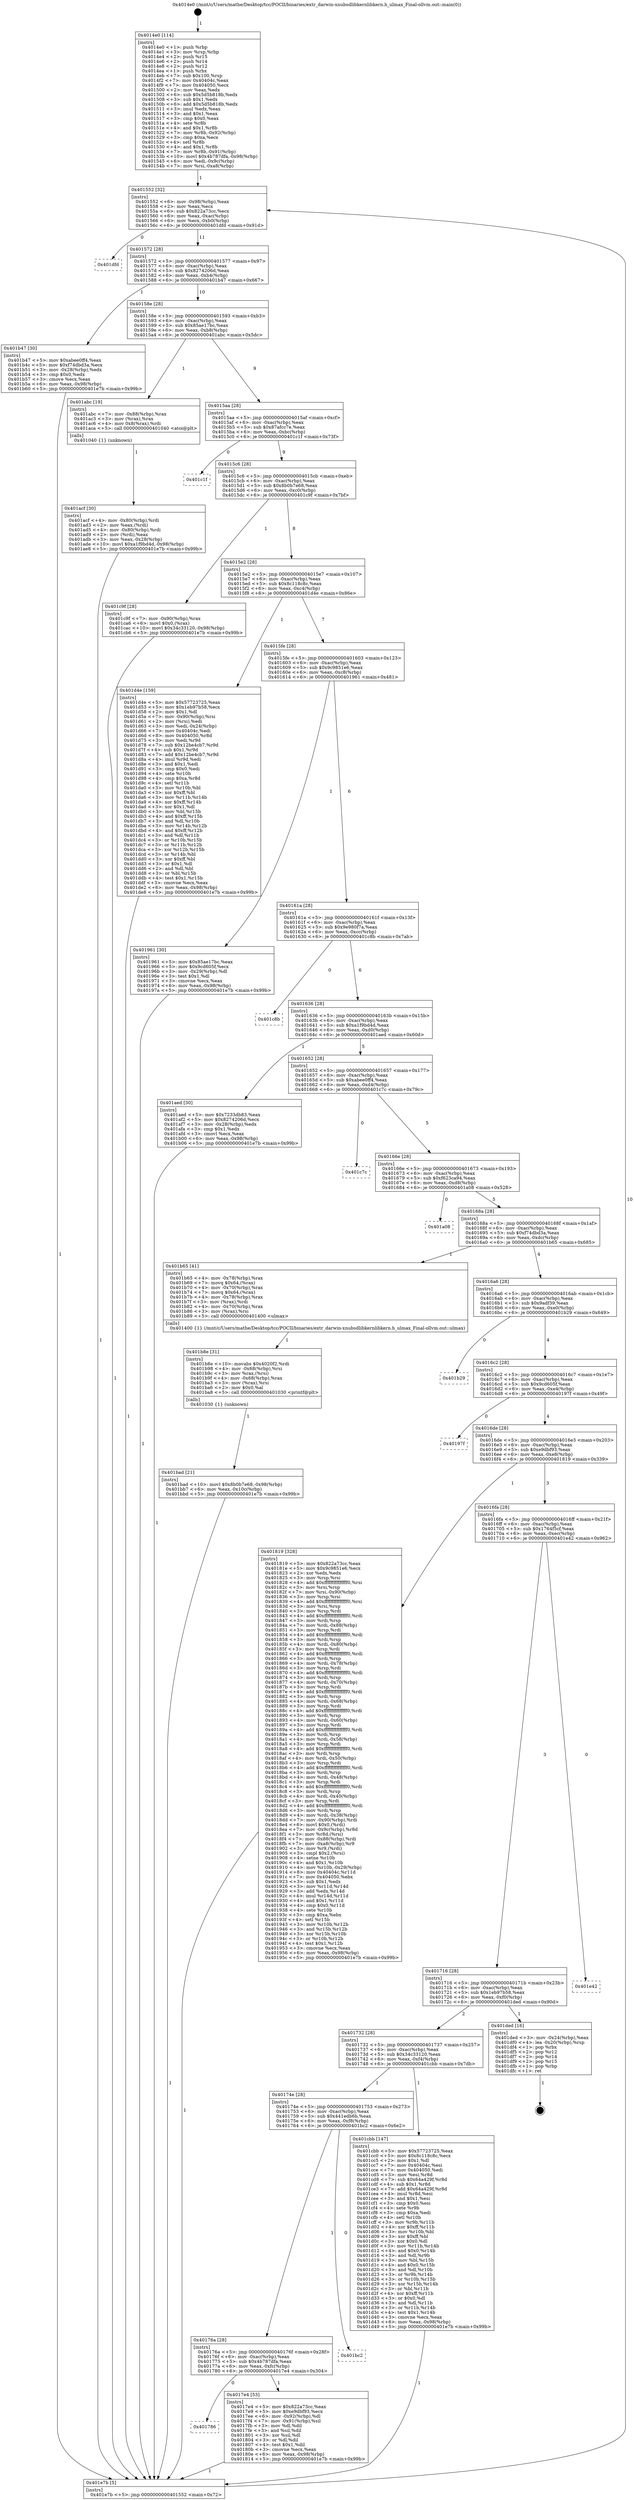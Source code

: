 digraph "0x4014e0" {
  label = "0x4014e0 (/mnt/c/Users/mathe/Desktop/tcc/POCII/binaries/extr_darwin-xnubsdlibkernlibkern.h_ulmax_Final-ollvm.out::main(0))"
  labelloc = "t"
  node[shape=record]

  Entry [label="",width=0.3,height=0.3,shape=circle,fillcolor=black,style=filled]
  "0x401552" [label="{
     0x401552 [32]\l
     | [instrs]\l
     &nbsp;&nbsp;0x401552 \<+6\>: mov -0x98(%rbp),%eax\l
     &nbsp;&nbsp;0x401558 \<+2\>: mov %eax,%ecx\l
     &nbsp;&nbsp;0x40155a \<+6\>: sub $0x822a73cc,%ecx\l
     &nbsp;&nbsp;0x401560 \<+6\>: mov %eax,-0xac(%rbp)\l
     &nbsp;&nbsp;0x401566 \<+6\>: mov %ecx,-0xb0(%rbp)\l
     &nbsp;&nbsp;0x40156c \<+6\>: je 0000000000401dfd \<main+0x91d\>\l
  }"]
  "0x401dfd" [label="{
     0x401dfd\l
  }", style=dashed]
  "0x401572" [label="{
     0x401572 [28]\l
     | [instrs]\l
     &nbsp;&nbsp;0x401572 \<+5\>: jmp 0000000000401577 \<main+0x97\>\l
     &nbsp;&nbsp;0x401577 \<+6\>: mov -0xac(%rbp),%eax\l
     &nbsp;&nbsp;0x40157d \<+5\>: sub $0x8274206d,%eax\l
     &nbsp;&nbsp;0x401582 \<+6\>: mov %eax,-0xb4(%rbp)\l
     &nbsp;&nbsp;0x401588 \<+6\>: je 0000000000401b47 \<main+0x667\>\l
  }"]
  Exit [label="",width=0.3,height=0.3,shape=circle,fillcolor=black,style=filled,peripheries=2]
  "0x401b47" [label="{
     0x401b47 [30]\l
     | [instrs]\l
     &nbsp;&nbsp;0x401b47 \<+5\>: mov $0xabee0ff4,%eax\l
     &nbsp;&nbsp;0x401b4c \<+5\>: mov $0xf74dbd3a,%ecx\l
     &nbsp;&nbsp;0x401b51 \<+3\>: mov -0x28(%rbp),%edx\l
     &nbsp;&nbsp;0x401b54 \<+3\>: cmp $0x0,%edx\l
     &nbsp;&nbsp;0x401b57 \<+3\>: cmove %ecx,%eax\l
     &nbsp;&nbsp;0x401b5a \<+6\>: mov %eax,-0x98(%rbp)\l
     &nbsp;&nbsp;0x401b60 \<+5\>: jmp 0000000000401e7b \<main+0x99b\>\l
  }"]
  "0x40158e" [label="{
     0x40158e [28]\l
     | [instrs]\l
     &nbsp;&nbsp;0x40158e \<+5\>: jmp 0000000000401593 \<main+0xb3\>\l
     &nbsp;&nbsp;0x401593 \<+6\>: mov -0xac(%rbp),%eax\l
     &nbsp;&nbsp;0x401599 \<+5\>: sub $0x85ae17bc,%eax\l
     &nbsp;&nbsp;0x40159e \<+6\>: mov %eax,-0xb8(%rbp)\l
     &nbsp;&nbsp;0x4015a4 \<+6\>: je 0000000000401abc \<main+0x5dc\>\l
  }"]
  "0x401bad" [label="{
     0x401bad [21]\l
     | [instrs]\l
     &nbsp;&nbsp;0x401bad \<+10\>: movl $0x8b0b7e68,-0x98(%rbp)\l
     &nbsp;&nbsp;0x401bb7 \<+6\>: mov %eax,-0x10c(%rbp)\l
     &nbsp;&nbsp;0x401bbd \<+5\>: jmp 0000000000401e7b \<main+0x99b\>\l
  }"]
  "0x401abc" [label="{
     0x401abc [19]\l
     | [instrs]\l
     &nbsp;&nbsp;0x401abc \<+7\>: mov -0x88(%rbp),%rax\l
     &nbsp;&nbsp;0x401ac3 \<+3\>: mov (%rax),%rax\l
     &nbsp;&nbsp;0x401ac6 \<+4\>: mov 0x8(%rax),%rdi\l
     &nbsp;&nbsp;0x401aca \<+5\>: call 0000000000401040 \<atoi@plt\>\l
     | [calls]\l
     &nbsp;&nbsp;0x401040 \{1\} (unknown)\l
  }"]
  "0x4015aa" [label="{
     0x4015aa [28]\l
     | [instrs]\l
     &nbsp;&nbsp;0x4015aa \<+5\>: jmp 00000000004015af \<main+0xcf\>\l
     &nbsp;&nbsp;0x4015af \<+6\>: mov -0xac(%rbp),%eax\l
     &nbsp;&nbsp;0x4015b5 \<+5\>: sub $0x87afcc7e,%eax\l
     &nbsp;&nbsp;0x4015ba \<+6\>: mov %eax,-0xbc(%rbp)\l
     &nbsp;&nbsp;0x4015c0 \<+6\>: je 0000000000401c1f \<main+0x73f\>\l
  }"]
  "0x401b8e" [label="{
     0x401b8e [31]\l
     | [instrs]\l
     &nbsp;&nbsp;0x401b8e \<+10\>: movabs $0x4020f2,%rdi\l
     &nbsp;&nbsp;0x401b98 \<+4\>: mov -0x68(%rbp),%rsi\l
     &nbsp;&nbsp;0x401b9c \<+3\>: mov %rax,(%rsi)\l
     &nbsp;&nbsp;0x401b9f \<+4\>: mov -0x68(%rbp),%rax\l
     &nbsp;&nbsp;0x401ba3 \<+3\>: mov (%rax),%rsi\l
     &nbsp;&nbsp;0x401ba6 \<+2\>: mov $0x0,%al\l
     &nbsp;&nbsp;0x401ba8 \<+5\>: call 0000000000401030 \<printf@plt\>\l
     | [calls]\l
     &nbsp;&nbsp;0x401030 \{1\} (unknown)\l
  }"]
  "0x401c1f" [label="{
     0x401c1f\l
  }", style=dashed]
  "0x4015c6" [label="{
     0x4015c6 [28]\l
     | [instrs]\l
     &nbsp;&nbsp;0x4015c6 \<+5\>: jmp 00000000004015cb \<main+0xeb\>\l
     &nbsp;&nbsp;0x4015cb \<+6\>: mov -0xac(%rbp),%eax\l
     &nbsp;&nbsp;0x4015d1 \<+5\>: sub $0x8b0b7e68,%eax\l
     &nbsp;&nbsp;0x4015d6 \<+6\>: mov %eax,-0xc0(%rbp)\l
     &nbsp;&nbsp;0x4015dc \<+6\>: je 0000000000401c9f \<main+0x7bf\>\l
  }"]
  "0x401acf" [label="{
     0x401acf [30]\l
     | [instrs]\l
     &nbsp;&nbsp;0x401acf \<+4\>: mov -0x80(%rbp),%rdi\l
     &nbsp;&nbsp;0x401ad3 \<+2\>: mov %eax,(%rdi)\l
     &nbsp;&nbsp;0x401ad5 \<+4\>: mov -0x80(%rbp),%rdi\l
     &nbsp;&nbsp;0x401ad9 \<+2\>: mov (%rdi),%eax\l
     &nbsp;&nbsp;0x401adb \<+3\>: mov %eax,-0x28(%rbp)\l
     &nbsp;&nbsp;0x401ade \<+10\>: movl $0xa1f9bd4d,-0x98(%rbp)\l
     &nbsp;&nbsp;0x401ae8 \<+5\>: jmp 0000000000401e7b \<main+0x99b\>\l
  }"]
  "0x401c9f" [label="{
     0x401c9f [28]\l
     | [instrs]\l
     &nbsp;&nbsp;0x401c9f \<+7\>: mov -0x90(%rbp),%rax\l
     &nbsp;&nbsp;0x401ca6 \<+6\>: movl $0x0,(%rax)\l
     &nbsp;&nbsp;0x401cac \<+10\>: movl $0x34c33120,-0x98(%rbp)\l
     &nbsp;&nbsp;0x401cb6 \<+5\>: jmp 0000000000401e7b \<main+0x99b\>\l
  }"]
  "0x4015e2" [label="{
     0x4015e2 [28]\l
     | [instrs]\l
     &nbsp;&nbsp;0x4015e2 \<+5\>: jmp 00000000004015e7 \<main+0x107\>\l
     &nbsp;&nbsp;0x4015e7 \<+6\>: mov -0xac(%rbp),%eax\l
     &nbsp;&nbsp;0x4015ed \<+5\>: sub $0x8c118c8c,%eax\l
     &nbsp;&nbsp;0x4015f2 \<+6\>: mov %eax,-0xc4(%rbp)\l
     &nbsp;&nbsp;0x4015f8 \<+6\>: je 0000000000401d4e \<main+0x86e\>\l
  }"]
  "0x4014e0" [label="{
     0x4014e0 [114]\l
     | [instrs]\l
     &nbsp;&nbsp;0x4014e0 \<+1\>: push %rbp\l
     &nbsp;&nbsp;0x4014e1 \<+3\>: mov %rsp,%rbp\l
     &nbsp;&nbsp;0x4014e4 \<+2\>: push %r15\l
     &nbsp;&nbsp;0x4014e6 \<+2\>: push %r14\l
     &nbsp;&nbsp;0x4014e8 \<+2\>: push %r12\l
     &nbsp;&nbsp;0x4014ea \<+1\>: push %rbx\l
     &nbsp;&nbsp;0x4014eb \<+7\>: sub $0x100,%rsp\l
     &nbsp;&nbsp;0x4014f2 \<+7\>: mov 0x40404c,%eax\l
     &nbsp;&nbsp;0x4014f9 \<+7\>: mov 0x404050,%ecx\l
     &nbsp;&nbsp;0x401500 \<+2\>: mov %eax,%edx\l
     &nbsp;&nbsp;0x401502 \<+6\>: sub $0x5d5b818b,%edx\l
     &nbsp;&nbsp;0x401508 \<+3\>: sub $0x1,%edx\l
     &nbsp;&nbsp;0x40150b \<+6\>: add $0x5d5b818b,%edx\l
     &nbsp;&nbsp;0x401511 \<+3\>: imul %edx,%eax\l
     &nbsp;&nbsp;0x401514 \<+3\>: and $0x1,%eax\l
     &nbsp;&nbsp;0x401517 \<+3\>: cmp $0x0,%eax\l
     &nbsp;&nbsp;0x40151a \<+4\>: sete %r8b\l
     &nbsp;&nbsp;0x40151e \<+4\>: and $0x1,%r8b\l
     &nbsp;&nbsp;0x401522 \<+7\>: mov %r8b,-0x92(%rbp)\l
     &nbsp;&nbsp;0x401529 \<+3\>: cmp $0xa,%ecx\l
     &nbsp;&nbsp;0x40152c \<+4\>: setl %r8b\l
     &nbsp;&nbsp;0x401530 \<+4\>: and $0x1,%r8b\l
     &nbsp;&nbsp;0x401534 \<+7\>: mov %r8b,-0x91(%rbp)\l
     &nbsp;&nbsp;0x40153b \<+10\>: movl $0x4b787dfa,-0x98(%rbp)\l
     &nbsp;&nbsp;0x401545 \<+6\>: mov %edi,-0x9c(%rbp)\l
     &nbsp;&nbsp;0x40154b \<+7\>: mov %rsi,-0xa8(%rbp)\l
  }"]
  "0x401d4e" [label="{
     0x401d4e [159]\l
     | [instrs]\l
     &nbsp;&nbsp;0x401d4e \<+5\>: mov $0x57723725,%eax\l
     &nbsp;&nbsp;0x401d53 \<+5\>: mov $0x1eb97b58,%ecx\l
     &nbsp;&nbsp;0x401d58 \<+2\>: mov $0x1,%dl\l
     &nbsp;&nbsp;0x401d5a \<+7\>: mov -0x90(%rbp),%rsi\l
     &nbsp;&nbsp;0x401d61 \<+2\>: mov (%rsi),%edi\l
     &nbsp;&nbsp;0x401d63 \<+3\>: mov %edi,-0x24(%rbp)\l
     &nbsp;&nbsp;0x401d66 \<+7\>: mov 0x40404c,%edi\l
     &nbsp;&nbsp;0x401d6d \<+8\>: mov 0x404050,%r8d\l
     &nbsp;&nbsp;0x401d75 \<+3\>: mov %edi,%r9d\l
     &nbsp;&nbsp;0x401d78 \<+7\>: sub $0x12be4cb7,%r9d\l
     &nbsp;&nbsp;0x401d7f \<+4\>: sub $0x1,%r9d\l
     &nbsp;&nbsp;0x401d83 \<+7\>: add $0x12be4cb7,%r9d\l
     &nbsp;&nbsp;0x401d8a \<+4\>: imul %r9d,%edi\l
     &nbsp;&nbsp;0x401d8e \<+3\>: and $0x1,%edi\l
     &nbsp;&nbsp;0x401d91 \<+3\>: cmp $0x0,%edi\l
     &nbsp;&nbsp;0x401d94 \<+4\>: sete %r10b\l
     &nbsp;&nbsp;0x401d98 \<+4\>: cmp $0xa,%r8d\l
     &nbsp;&nbsp;0x401d9c \<+4\>: setl %r11b\l
     &nbsp;&nbsp;0x401da0 \<+3\>: mov %r10b,%bl\l
     &nbsp;&nbsp;0x401da3 \<+3\>: xor $0xff,%bl\l
     &nbsp;&nbsp;0x401da6 \<+3\>: mov %r11b,%r14b\l
     &nbsp;&nbsp;0x401da9 \<+4\>: xor $0xff,%r14b\l
     &nbsp;&nbsp;0x401dad \<+3\>: xor $0x1,%dl\l
     &nbsp;&nbsp;0x401db0 \<+3\>: mov %bl,%r15b\l
     &nbsp;&nbsp;0x401db3 \<+4\>: and $0xff,%r15b\l
     &nbsp;&nbsp;0x401db7 \<+3\>: and %dl,%r10b\l
     &nbsp;&nbsp;0x401dba \<+3\>: mov %r14b,%r12b\l
     &nbsp;&nbsp;0x401dbd \<+4\>: and $0xff,%r12b\l
     &nbsp;&nbsp;0x401dc1 \<+3\>: and %dl,%r11b\l
     &nbsp;&nbsp;0x401dc4 \<+3\>: or %r10b,%r15b\l
     &nbsp;&nbsp;0x401dc7 \<+3\>: or %r11b,%r12b\l
     &nbsp;&nbsp;0x401dca \<+3\>: xor %r12b,%r15b\l
     &nbsp;&nbsp;0x401dcd \<+3\>: or %r14b,%bl\l
     &nbsp;&nbsp;0x401dd0 \<+3\>: xor $0xff,%bl\l
     &nbsp;&nbsp;0x401dd3 \<+3\>: or $0x1,%dl\l
     &nbsp;&nbsp;0x401dd6 \<+2\>: and %dl,%bl\l
     &nbsp;&nbsp;0x401dd8 \<+3\>: or %bl,%r15b\l
     &nbsp;&nbsp;0x401ddb \<+4\>: test $0x1,%r15b\l
     &nbsp;&nbsp;0x401ddf \<+3\>: cmovne %ecx,%eax\l
     &nbsp;&nbsp;0x401de2 \<+6\>: mov %eax,-0x98(%rbp)\l
     &nbsp;&nbsp;0x401de8 \<+5\>: jmp 0000000000401e7b \<main+0x99b\>\l
  }"]
  "0x4015fe" [label="{
     0x4015fe [28]\l
     | [instrs]\l
     &nbsp;&nbsp;0x4015fe \<+5\>: jmp 0000000000401603 \<main+0x123\>\l
     &nbsp;&nbsp;0x401603 \<+6\>: mov -0xac(%rbp),%eax\l
     &nbsp;&nbsp;0x401609 \<+5\>: sub $0x9c9851e6,%eax\l
     &nbsp;&nbsp;0x40160e \<+6\>: mov %eax,-0xc8(%rbp)\l
     &nbsp;&nbsp;0x401614 \<+6\>: je 0000000000401961 \<main+0x481\>\l
  }"]
  "0x401e7b" [label="{
     0x401e7b [5]\l
     | [instrs]\l
     &nbsp;&nbsp;0x401e7b \<+5\>: jmp 0000000000401552 \<main+0x72\>\l
  }"]
  "0x401961" [label="{
     0x401961 [30]\l
     | [instrs]\l
     &nbsp;&nbsp;0x401961 \<+5\>: mov $0x85ae17bc,%eax\l
     &nbsp;&nbsp;0x401966 \<+5\>: mov $0x9cd605f,%ecx\l
     &nbsp;&nbsp;0x40196b \<+3\>: mov -0x29(%rbp),%dl\l
     &nbsp;&nbsp;0x40196e \<+3\>: test $0x1,%dl\l
     &nbsp;&nbsp;0x401971 \<+3\>: cmovne %ecx,%eax\l
     &nbsp;&nbsp;0x401974 \<+6\>: mov %eax,-0x98(%rbp)\l
     &nbsp;&nbsp;0x40197a \<+5\>: jmp 0000000000401e7b \<main+0x99b\>\l
  }"]
  "0x40161a" [label="{
     0x40161a [28]\l
     | [instrs]\l
     &nbsp;&nbsp;0x40161a \<+5\>: jmp 000000000040161f \<main+0x13f\>\l
     &nbsp;&nbsp;0x40161f \<+6\>: mov -0xac(%rbp),%eax\l
     &nbsp;&nbsp;0x401625 \<+5\>: sub $0x9e980f7a,%eax\l
     &nbsp;&nbsp;0x40162a \<+6\>: mov %eax,-0xcc(%rbp)\l
     &nbsp;&nbsp;0x401630 \<+6\>: je 0000000000401c8b \<main+0x7ab\>\l
  }"]
  "0x401786" [label="{
     0x401786\l
  }", style=dashed]
  "0x401c8b" [label="{
     0x401c8b\l
  }", style=dashed]
  "0x401636" [label="{
     0x401636 [28]\l
     | [instrs]\l
     &nbsp;&nbsp;0x401636 \<+5\>: jmp 000000000040163b \<main+0x15b\>\l
     &nbsp;&nbsp;0x40163b \<+6\>: mov -0xac(%rbp),%eax\l
     &nbsp;&nbsp;0x401641 \<+5\>: sub $0xa1f9bd4d,%eax\l
     &nbsp;&nbsp;0x401646 \<+6\>: mov %eax,-0xd0(%rbp)\l
     &nbsp;&nbsp;0x40164c \<+6\>: je 0000000000401aed \<main+0x60d\>\l
  }"]
  "0x4017e4" [label="{
     0x4017e4 [53]\l
     | [instrs]\l
     &nbsp;&nbsp;0x4017e4 \<+5\>: mov $0x822a73cc,%eax\l
     &nbsp;&nbsp;0x4017e9 \<+5\>: mov $0xe9dbf93,%ecx\l
     &nbsp;&nbsp;0x4017ee \<+6\>: mov -0x92(%rbp),%dl\l
     &nbsp;&nbsp;0x4017f4 \<+7\>: mov -0x91(%rbp),%sil\l
     &nbsp;&nbsp;0x4017fb \<+3\>: mov %dl,%dil\l
     &nbsp;&nbsp;0x4017fe \<+3\>: and %sil,%dil\l
     &nbsp;&nbsp;0x401801 \<+3\>: xor %sil,%dl\l
     &nbsp;&nbsp;0x401804 \<+3\>: or %dl,%dil\l
     &nbsp;&nbsp;0x401807 \<+4\>: test $0x1,%dil\l
     &nbsp;&nbsp;0x40180b \<+3\>: cmovne %ecx,%eax\l
     &nbsp;&nbsp;0x40180e \<+6\>: mov %eax,-0x98(%rbp)\l
     &nbsp;&nbsp;0x401814 \<+5\>: jmp 0000000000401e7b \<main+0x99b\>\l
  }"]
  "0x401aed" [label="{
     0x401aed [30]\l
     | [instrs]\l
     &nbsp;&nbsp;0x401aed \<+5\>: mov $0x7233db83,%eax\l
     &nbsp;&nbsp;0x401af2 \<+5\>: mov $0x8274206d,%ecx\l
     &nbsp;&nbsp;0x401af7 \<+3\>: mov -0x28(%rbp),%edx\l
     &nbsp;&nbsp;0x401afa \<+3\>: cmp $0x1,%edx\l
     &nbsp;&nbsp;0x401afd \<+3\>: cmovl %ecx,%eax\l
     &nbsp;&nbsp;0x401b00 \<+6\>: mov %eax,-0x98(%rbp)\l
     &nbsp;&nbsp;0x401b06 \<+5\>: jmp 0000000000401e7b \<main+0x99b\>\l
  }"]
  "0x401652" [label="{
     0x401652 [28]\l
     | [instrs]\l
     &nbsp;&nbsp;0x401652 \<+5\>: jmp 0000000000401657 \<main+0x177\>\l
     &nbsp;&nbsp;0x401657 \<+6\>: mov -0xac(%rbp),%eax\l
     &nbsp;&nbsp;0x40165d \<+5\>: sub $0xabee0ff4,%eax\l
     &nbsp;&nbsp;0x401662 \<+6\>: mov %eax,-0xd4(%rbp)\l
     &nbsp;&nbsp;0x401668 \<+6\>: je 0000000000401c7c \<main+0x79c\>\l
  }"]
  "0x40176a" [label="{
     0x40176a [28]\l
     | [instrs]\l
     &nbsp;&nbsp;0x40176a \<+5\>: jmp 000000000040176f \<main+0x28f\>\l
     &nbsp;&nbsp;0x40176f \<+6\>: mov -0xac(%rbp),%eax\l
     &nbsp;&nbsp;0x401775 \<+5\>: sub $0x4b787dfa,%eax\l
     &nbsp;&nbsp;0x40177a \<+6\>: mov %eax,-0xfc(%rbp)\l
     &nbsp;&nbsp;0x401780 \<+6\>: je 00000000004017e4 \<main+0x304\>\l
  }"]
  "0x401c7c" [label="{
     0x401c7c\l
  }", style=dashed]
  "0x40166e" [label="{
     0x40166e [28]\l
     | [instrs]\l
     &nbsp;&nbsp;0x40166e \<+5\>: jmp 0000000000401673 \<main+0x193\>\l
     &nbsp;&nbsp;0x401673 \<+6\>: mov -0xac(%rbp),%eax\l
     &nbsp;&nbsp;0x401679 \<+5\>: sub $0xf623ca94,%eax\l
     &nbsp;&nbsp;0x40167e \<+6\>: mov %eax,-0xd8(%rbp)\l
     &nbsp;&nbsp;0x401684 \<+6\>: je 0000000000401a08 \<main+0x528\>\l
  }"]
  "0x401bc2" [label="{
     0x401bc2\l
  }", style=dashed]
  "0x401a08" [label="{
     0x401a08\l
  }", style=dashed]
  "0x40168a" [label="{
     0x40168a [28]\l
     | [instrs]\l
     &nbsp;&nbsp;0x40168a \<+5\>: jmp 000000000040168f \<main+0x1af\>\l
     &nbsp;&nbsp;0x40168f \<+6\>: mov -0xac(%rbp),%eax\l
     &nbsp;&nbsp;0x401695 \<+5\>: sub $0xf74dbd3a,%eax\l
     &nbsp;&nbsp;0x40169a \<+6\>: mov %eax,-0xdc(%rbp)\l
     &nbsp;&nbsp;0x4016a0 \<+6\>: je 0000000000401b65 \<main+0x685\>\l
  }"]
  "0x40174e" [label="{
     0x40174e [28]\l
     | [instrs]\l
     &nbsp;&nbsp;0x40174e \<+5\>: jmp 0000000000401753 \<main+0x273\>\l
     &nbsp;&nbsp;0x401753 \<+6\>: mov -0xac(%rbp),%eax\l
     &nbsp;&nbsp;0x401759 \<+5\>: sub $0x441edb6b,%eax\l
     &nbsp;&nbsp;0x40175e \<+6\>: mov %eax,-0xf8(%rbp)\l
     &nbsp;&nbsp;0x401764 \<+6\>: je 0000000000401bc2 \<main+0x6e2\>\l
  }"]
  "0x401b65" [label="{
     0x401b65 [41]\l
     | [instrs]\l
     &nbsp;&nbsp;0x401b65 \<+4\>: mov -0x78(%rbp),%rax\l
     &nbsp;&nbsp;0x401b69 \<+7\>: movq $0x64,(%rax)\l
     &nbsp;&nbsp;0x401b70 \<+4\>: mov -0x70(%rbp),%rax\l
     &nbsp;&nbsp;0x401b74 \<+7\>: movq $0x64,(%rax)\l
     &nbsp;&nbsp;0x401b7b \<+4\>: mov -0x78(%rbp),%rax\l
     &nbsp;&nbsp;0x401b7f \<+3\>: mov (%rax),%rdi\l
     &nbsp;&nbsp;0x401b82 \<+4\>: mov -0x70(%rbp),%rax\l
     &nbsp;&nbsp;0x401b86 \<+3\>: mov (%rax),%rsi\l
     &nbsp;&nbsp;0x401b89 \<+5\>: call 0000000000401400 \<ulmax\>\l
     | [calls]\l
     &nbsp;&nbsp;0x401400 \{1\} (/mnt/c/Users/mathe/Desktop/tcc/POCII/binaries/extr_darwin-xnubsdlibkernlibkern.h_ulmax_Final-ollvm.out::ulmax)\l
  }"]
  "0x4016a6" [label="{
     0x4016a6 [28]\l
     | [instrs]\l
     &nbsp;&nbsp;0x4016a6 \<+5\>: jmp 00000000004016ab \<main+0x1cb\>\l
     &nbsp;&nbsp;0x4016ab \<+6\>: mov -0xac(%rbp),%eax\l
     &nbsp;&nbsp;0x4016b1 \<+5\>: sub $0x9adf39,%eax\l
     &nbsp;&nbsp;0x4016b6 \<+6\>: mov %eax,-0xe0(%rbp)\l
     &nbsp;&nbsp;0x4016bc \<+6\>: je 0000000000401b29 \<main+0x649\>\l
  }"]
  "0x401cbb" [label="{
     0x401cbb [147]\l
     | [instrs]\l
     &nbsp;&nbsp;0x401cbb \<+5\>: mov $0x57723725,%eax\l
     &nbsp;&nbsp;0x401cc0 \<+5\>: mov $0x8c118c8c,%ecx\l
     &nbsp;&nbsp;0x401cc5 \<+2\>: mov $0x1,%dl\l
     &nbsp;&nbsp;0x401cc7 \<+7\>: mov 0x40404c,%esi\l
     &nbsp;&nbsp;0x401cce \<+7\>: mov 0x404050,%edi\l
     &nbsp;&nbsp;0x401cd5 \<+3\>: mov %esi,%r8d\l
     &nbsp;&nbsp;0x401cd8 \<+7\>: sub $0x64a429f,%r8d\l
     &nbsp;&nbsp;0x401cdf \<+4\>: sub $0x1,%r8d\l
     &nbsp;&nbsp;0x401ce3 \<+7\>: add $0x64a429f,%r8d\l
     &nbsp;&nbsp;0x401cea \<+4\>: imul %r8d,%esi\l
     &nbsp;&nbsp;0x401cee \<+3\>: and $0x1,%esi\l
     &nbsp;&nbsp;0x401cf1 \<+3\>: cmp $0x0,%esi\l
     &nbsp;&nbsp;0x401cf4 \<+4\>: sete %r9b\l
     &nbsp;&nbsp;0x401cf8 \<+3\>: cmp $0xa,%edi\l
     &nbsp;&nbsp;0x401cfb \<+4\>: setl %r10b\l
     &nbsp;&nbsp;0x401cff \<+3\>: mov %r9b,%r11b\l
     &nbsp;&nbsp;0x401d02 \<+4\>: xor $0xff,%r11b\l
     &nbsp;&nbsp;0x401d06 \<+3\>: mov %r10b,%bl\l
     &nbsp;&nbsp;0x401d09 \<+3\>: xor $0xff,%bl\l
     &nbsp;&nbsp;0x401d0c \<+3\>: xor $0x0,%dl\l
     &nbsp;&nbsp;0x401d0f \<+3\>: mov %r11b,%r14b\l
     &nbsp;&nbsp;0x401d12 \<+4\>: and $0x0,%r14b\l
     &nbsp;&nbsp;0x401d16 \<+3\>: and %dl,%r9b\l
     &nbsp;&nbsp;0x401d19 \<+3\>: mov %bl,%r15b\l
     &nbsp;&nbsp;0x401d1c \<+4\>: and $0x0,%r15b\l
     &nbsp;&nbsp;0x401d20 \<+3\>: and %dl,%r10b\l
     &nbsp;&nbsp;0x401d23 \<+3\>: or %r9b,%r14b\l
     &nbsp;&nbsp;0x401d26 \<+3\>: or %r10b,%r15b\l
     &nbsp;&nbsp;0x401d29 \<+3\>: xor %r15b,%r14b\l
     &nbsp;&nbsp;0x401d2c \<+3\>: or %bl,%r11b\l
     &nbsp;&nbsp;0x401d2f \<+4\>: xor $0xff,%r11b\l
     &nbsp;&nbsp;0x401d33 \<+3\>: or $0x0,%dl\l
     &nbsp;&nbsp;0x401d36 \<+3\>: and %dl,%r11b\l
     &nbsp;&nbsp;0x401d39 \<+3\>: or %r11b,%r14b\l
     &nbsp;&nbsp;0x401d3c \<+4\>: test $0x1,%r14b\l
     &nbsp;&nbsp;0x401d40 \<+3\>: cmovne %ecx,%eax\l
     &nbsp;&nbsp;0x401d43 \<+6\>: mov %eax,-0x98(%rbp)\l
     &nbsp;&nbsp;0x401d49 \<+5\>: jmp 0000000000401e7b \<main+0x99b\>\l
  }"]
  "0x401b29" [label="{
     0x401b29\l
  }", style=dashed]
  "0x4016c2" [label="{
     0x4016c2 [28]\l
     | [instrs]\l
     &nbsp;&nbsp;0x4016c2 \<+5\>: jmp 00000000004016c7 \<main+0x1e7\>\l
     &nbsp;&nbsp;0x4016c7 \<+6\>: mov -0xac(%rbp),%eax\l
     &nbsp;&nbsp;0x4016cd \<+5\>: sub $0x9cd605f,%eax\l
     &nbsp;&nbsp;0x4016d2 \<+6\>: mov %eax,-0xe4(%rbp)\l
     &nbsp;&nbsp;0x4016d8 \<+6\>: je 000000000040197f \<main+0x49f\>\l
  }"]
  "0x401732" [label="{
     0x401732 [28]\l
     | [instrs]\l
     &nbsp;&nbsp;0x401732 \<+5\>: jmp 0000000000401737 \<main+0x257\>\l
     &nbsp;&nbsp;0x401737 \<+6\>: mov -0xac(%rbp),%eax\l
     &nbsp;&nbsp;0x40173d \<+5\>: sub $0x34c33120,%eax\l
     &nbsp;&nbsp;0x401742 \<+6\>: mov %eax,-0xf4(%rbp)\l
     &nbsp;&nbsp;0x401748 \<+6\>: je 0000000000401cbb \<main+0x7db\>\l
  }"]
  "0x40197f" [label="{
     0x40197f\l
  }", style=dashed]
  "0x4016de" [label="{
     0x4016de [28]\l
     | [instrs]\l
     &nbsp;&nbsp;0x4016de \<+5\>: jmp 00000000004016e3 \<main+0x203\>\l
     &nbsp;&nbsp;0x4016e3 \<+6\>: mov -0xac(%rbp),%eax\l
     &nbsp;&nbsp;0x4016e9 \<+5\>: sub $0xe9dbf93,%eax\l
     &nbsp;&nbsp;0x4016ee \<+6\>: mov %eax,-0xe8(%rbp)\l
     &nbsp;&nbsp;0x4016f4 \<+6\>: je 0000000000401819 \<main+0x339\>\l
  }"]
  "0x401ded" [label="{
     0x401ded [16]\l
     | [instrs]\l
     &nbsp;&nbsp;0x401ded \<+3\>: mov -0x24(%rbp),%eax\l
     &nbsp;&nbsp;0x401df0 \<+4\>: lea -0x20(%rbp),%rsp\l
     &nbsp;&nbsp;0x401df4 \<+1\>: pop %rbx\l
     &nbsp;&nbsp;0x401df5 \<+2\>: pop %r12\l
     &nbsp;&nbsp;0x401df7 \<+2\>: pop %r14\l
     &nbsp;&nbsp;0x401df9 \<+2\>: pop %r15\l
     &nbsp;&nbsp;0x401dfb \<+1\>: pop %rbp\l
     &nbsp;&nbsp;0x401dfc \<+1\>: ret\l
  }"]
  "0x401819" [label="{
     0x401819 [328]\l
     | [instrs]\l
     &nbsp;&nbsp;0x401819 \<+5\>: mov $0x822a73cc,%eax\l
     &nbsp;&nbsp;0x40181e \<+5\>: mov $0x9c9851e6,%ecx\l
     &nbsp;&nbsp;0x401823 \<+2\>: xor %edx,%edx\l
     &nbsp;&nbsp;0x401825 \<+3\>: mov %rsp,%rsi\l
     &nbsp;&nbsp;0x401828 \<+4\>: add $0xfffffffffffffff0,%rsi\l
     &nbsp;&nbsp;0x40182c \<+3\>: mov %rsi,%rsp\l
     &nbsp;&nbsp;0x40182f \<+7\>: mov %rsi,-0x90(%rbp)\l
     &nbsp;&nbsp;0x401836 \<+3\>: mov %rsp,%rsi\l
     &nbsp;&nbsp;0x401839 \<+4\>: add $0xfffffffffffffff0,%rsi\l
     &nbsp;&nbsp;0x40183d \<+3\>: mov %rsi,%rsp\l
     &nbsp;&nbsp;0x401840 \<+3\>: mov %rsp,%rdi\l
     &nbsp;&nbsp;0x401843 \<+4\>: add $0xfffffffffffffff0,%rdi\l
     &nbsp;&nbsp;0x401847 \<+3\>: mov %rdi,%rsp\l
     &nbsp;&nbsp;0x40184a \<+7\>: mov %rdi,-0x88(%rbp)\l
     &nbsp;&nbsp;0x401851 \<+3\>: mov %rsp,%rdi\l
     &nbsp;&nbsp;0x401854 \<+4\>: add $0xfffffffffffffff0,%rdi\l
     &nbsp;&nbsp;0x401858 \<+3\>: mov %rdi,%rsp\l
     &nbsp;&nbsp;0x40185b \<+4\>: mov %rdi,-0x80(%rbp)\l
     &nbsp;&nbsp;0x40185f \<+3\>: mov %rsp,%rdi\l
     &nbsp;&nbsp;0x401862 \<+4\>: add $0xfffffffffffffff0,%rdi\l
     &nbsp;&nbsp;0x401866 \<+3\>: mov %rdi,%rsp\l
     &nbsp;&nbsp;0x401869 \<+4\>: mov %rdi,-0x78(%rbp)\l
     &nbsp;&nbsp;0x40186d \<+3\>: mov %rsp,%rdi\l
     &nbsp;&nbsp;0x401870 \<+4\>: add $0xfffffffffffffff0,%rdi\l
     &nbsp;&nbsp;0x401874 \<+3\>: mov %rdi,%rsp\l
     &nbsp;&nbsp;0x401877 \<+4\>: mov %rdi,-0x70(%rbp)\l
     &nbsp;&nbsp;0x40187b \<+3\>: mov %rsp,%rdi\l
     &nbsp;&nbsp;0x40187e \<+4\>: add $0xfffffffffffffff0,%rdi\l
     &nbsp;&nbsp;0x401882 \<+3\>: mov %rdi,%rsp\l
     &nbsp;&nbsp;0x401885 \<+4\>: mov %rdi,-0x68(%rbp)\l
     &nbsp;&nbsp;0x401889 \<+3\>: mov %rsp,%rdi\l
     &nbsp;&nbsp;0x40188c \<+4\>: add $0xfffffffffffffff0,%rdi\l
     &nbsp;&nbsp;0x401890 \<+3\>: mov %rdi,%rsp\l
     &nbsp;&nbsp;0x401893 \<+4\>: mov %rdi,-0x60(%rbp)\l
     &nbsp;&nbsp;0x401897 \<+3\>: mov %rsp,%rdi\l
     &nbsp;&nbsp;0x40189a \<+4\>: add $0xfffffffffffffff0,%rdi\l
     &nbsp;&nbsp;0x40189e \<+3\>: mov %rdi,%rsp\l
     &nbsp;&nbsp;0x4018a1 \<+4\>: mov %rdi,-0x58(%rbp)\l
     &nbsp;&nbsp;0x4018a5 \<+3\>: mov %rsp,%rdi\l
     &nbsp;&nbsp;0x4018a8 \<+4\>: add $0xfffffffffffffff0,%rdi\l
     &nbsp;&nbsp;0x4018ac \<+3\>: mov %rdi,%rsp\l
     &nbsp;&nbsp;0x4018af \<+4\>: mov %rdi,-0x50(%rbp)\l
     &nbsp;&nbsp;0x4018b3 \<+3\>: mov %rsp,%rdi\l
     &nbsp;&nbsp;0x4018b6 \<+4\>: add $0xfffffffffffffff0,%rdi\l
     &nbsp;&nbsp;0x4018ba \<+3\>: mov %rdi,%rsp\l
     &nbsp;&nbsp;0x4018bd \<+4\>: mov %rdi,-0x48(%rbp)\l
     &nbsp;&nbsp;0x4018c1 \<+3\>: mov %rsp,%rdi\l
     &nbsp;&nbsp;0x4018c4 \<+4\>: add $0xfffffffffffffff0,%rdi\l
     &nbsp;&nbsp;0x4018c8 \<+3\>: mov %rdi,%rsp\l
     &nbsp;&nbsp;0x4018cb \<+4\>: mov %rdi,-0x40(%rbp)\l
     &nbsp;&nbsp;0x4018cf \<+3\>: mov %rsp,%rdi\l
     &nbsp;&nbsp;0x4018d2 \<+4\>: add $0xfffffffffffffff0,%rdi\l
     &nbsp;&nbsp;0x4018d6 \<+3\>: mov %rdi,%rsp\l
     &nbsp;&nbsp;0x4018d9 \<+4\>: mov %rdi,-0x38(%rbp)\l
     &nbsp;&nbsp;0x4018dd \<+7\>: mov -0x90(%rbp),%rdi\l
     &nbsp;&nbsp;0x4018e4 \<+6\>: movl $0x0,(%rdi)\l
     &nbsp;&nbsp;0x4018ea \<+7\>: mov -0x9c(%rbp),%r8d\l
     &nbsp;&nbsp;0x4018f1 \<+3\>: mov %r8d,(%rsi)\l
     &nbsp;&nbsp;0x4018f4 \<+7\>: mov -0x88(%rbp),%rdi\l
     &nbsp;&nbsp;0x4018fb \<+7\>: mov -0xa8(%rbp),%r9\l
     &nbsp;&nbsp;0x401902 \<+3\>: mov %r9,(%rdi)\l
     &nbsp;&nbsp;0x401905 \<+3\>: cmpl $0x2,(%rsi)\l
     &nbsp;&nbsp;0x401908 \<+4\>: setne %r10b\l
     &nbsp;&nbsp;0x40190c \<+4\>: and $0x1,%r10b\l
     &nbsp;&nbsp;0x401910 \<+4\>: mov %r10b,-0x29(%rbp)\l
     &nbsp;&nbsp;0x401914 \<+8\>: mov 0x40404c,%r11d\l
     &nbsp;&nbsp;0x40191c \<+7\>: mov 0x404050,%ebx\l
     &nbsp;&nbsp;0x401923 \<+3\>: sub $0x1,%edx\l
     &nbsp;&nbsp;0x401926 \<+3\>: mov %r11d,%r14d\l
     &nbsp;&nbsp;0x401929 \<+3\>: add %edx,%r14d\l
     &nbsp;&nbsp;0x40192c \<+4\>: imul %r14d,%r11d\l
     &nbsp;&nbsp;0x401930 \<+4\>: and $0x1,%r11d\l
     &nbsp;&nbsp;0x401934 \<+4\>: cmp $0x0,%r11d\l
     &nbsp;&nbsp;0x401938 \<+4\>: sete %r10b\l
     &nbsp;&nbsp;0x40193c \<+3\>: cmp $0xa,%ebx\l
     &nbsp;&nbsp;0x40193f \<+4\>: setl %r15b\l
     &nbsp;&nbsp;0x401943 \<+3\>: mov %r10b,%r12b\l
     &nbsp;&nbsp;0x401946 \<+3\>: and %r15b,%r12b\l
     &nbsp;&nbsp;0x401949 \<+3\>: xor %r15b,%r10b\l
     &nbsp;&nbsp;0x40194c \<+3\>: or %r10b,%r12b\l
     &nbsp;&nbsp;0x40194f \<+4\>: test $0x1,%r12b\l
     &nbsp;&nbsp;0x401953 \<+3\>: cmovne %ecx,%eax\l
     &nbsp;&nbsp;0x401956 \<+6\>: mov %eax,-0x98(%rbp)\l
     &nbsp;&nbsp;0x40195c \<+5\>: jmp 0000000000401e7b \<main+0x99b\>\l
  }"]
  "0x4016fa" [label="{
     0x4016fa [28]\l
     | [instrs]\l
     &nbsp;&nbsp;0x4016fa \<+5\>: jmp 00000000004016ff \<main+0x21f\>\l
     &nbsp;&nbsp;0x4016ff \<+6\>: mov -0xac(%rbp),%eax\l
     &nbsp;&nbsp;0x401705 \<+5\>: sub $0x1764f5cf,%eax\l
     &nbsp;&nbsp;0x40170a \<+6\>: mov %eax,-0xec(%rbp)\l
     &nbsp;&nbsp;0x401710 \<+6\>: je 0000000000401e42 \<main+0x962\>\l
  }"]
  "0x401716" [label="{
     0x401716 [28]\l
     | [instrs]\l
     &nbsp;&nbsp;0x401716 \<+5\>: jmp 000000000040171b \<main+0x23b\>\l
     &nbsp;&nbsp;0x40171b \<+6\>: mov -0xac(%rbp),%eax\l
     &nbsp;&nbsp;0x401721 \<+5\>: sub $0x1eb97b58,%eax\l
     &nbsp;&nbsp;0x401726 \<+6\>: mov %eax,-0xf0(%rbp)\l
     &nbsp;&nbsp;0x40172c \<+6\>: je 0000000000401ded \<main+0x90d\>\l
  }"]
  "0x401e42" [label="{
     0x401e42\l
  }", style=dashed]
  Entry -> "0x4014e0" [label=" 1"]
  "0x401552" -> "0x401dfd" [label=" 0"]
  "0x401552" -> "0x401572" [label=" 11"]
  "0x401ded" -> Exit [label=" 1"]
  "0x401572" -> "0x401b47" [label=" 1"]
  "0x401572" -> "0x40158e" [label=" 10"]
  "0x401d4e" -> "0x401e7b" [label=" 1"]
  "0x40158e" -> "0x401abc" [label=" 1"]
  "0x40158e" -> "0x4015aa" [label=" 9"]
  "0x401cbb" -> "0x401e7b" [label=" 1"]
  "0x4015aa" -> "0x401c1f" [label=" 0"]
  "0x4015aa" -> "0x4015c6" [label=" 9"]
  "0x401c9f" -> "0x401e7b" [label=" 1"]
  "0x4015c6" -> "0x401c9f" [label=" 1"]
  "0x4015c6" -> "0x4015e2" [label=" 8"]
  "0x401bad" -> "0x401e7b" [label=" 1"]
  "0x4015e2" -> "0x401d4e" [label=" 1"]
  "0x4015e2" -> "0x4015fe" [label=" 7"]
  "0x401b65" -> "0x401b8e" [label=" 1"]
  "0x4015fe" -> "0x401961" [label=" 1"]
  "0x4015fe" -> "0x40161a" [label=" 6"]
  "0x401b47" -> "0x401e7b" [label=" 1"]
  "0x40161a" -> "0x401c8b" [label=" 0"]
  "0x40161a" -> "0x401636" [label=" 6"]
  "0x401aed" -> "0x401e7b" [label=" 1"]
  "0x401636" -> "0x401aed" [label=" 1"]
  "0x401636" -> "0x401652" [label=" 5"]
  "0x401acf" -> "0x401e7b" [label=" 1"]
  "0x401652" -> "0x401c7c" [label=" 0"]
  "0x401652" -> "0x40166e" [label=" 5"]
  "0x401961" -> "0x401e7b" [label=" 1"]
  "0x40166e" -> "0x401a08" [label=" 0"]
  "0x40166e" -> "0x40168a" [label=" 5"]
  "0x401819" -> "0x401e7b" [label=" 1"]
  "0x40168a" -> "0x401b65" [label=" 1"]
  "0x40168a" -> "0x4016a6" [label=" 4"]
  "0x401e7b" -> "0x401552" [label=" 10"]
  "0x4016a6" -> "0x401b29" [label=" 0"]
  "0x4016a6" -> "0x4016c2" [label=" 4"]
  "0x4014e0" -> "0x401552" [label=" 1"]
  "0x4016c2" -> "0x40197f" [label=" 0"]
  "0x4016c2" -> "0x4016de" [label=" 4"]
  "0x40176a" -> "0x401786" [label=" 0"]
  "0x4016de" -> "0x401819" [label=" 1"]
  "0x4016de" -> "0x4016fa" [label=" 3"]
  "0x40176a" -> "0x4017e4" [label=" 1"]
  "0x4016fa" -> "0x401e42" [label=" 0"]
  "0x4016fa" -> "0x401716" [label=" 3"]
  "0x401abc" -> "0x401acf" [label=" 1"]
  "0x401716" -> "0x401ded" [label=" 1"]
  "0x401716" -> "0x401732" [label=" 2"]
  "0x4017e4" -> "0x401e7b" [label=" 1"]
  "0x401732" -> "0x401cbb" [label=" 1"]
  "0x401732" -> "0x40174e" [label=" 1"]
  "0x401b8e" -> "0x401bad" [label=" 1"]
  "0x40174e" -> "0x401bc2" [label=" 0"]
  "0x40174e" -> "0x40176a" [label=" 1"]
}

